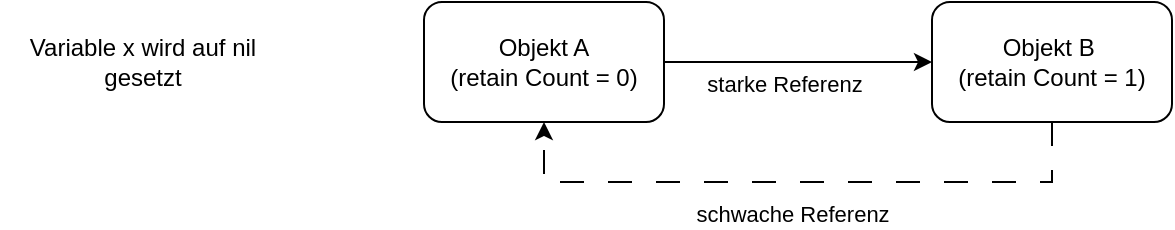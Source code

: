 <mxfile version="24.7.5">
  <diagram name="Seite-1" id="GG33hVvD4Mq270kR2WXx">
    <mxGraphModel dx="1114" dy="788" grid="0" gridSize="10" guides="1" tooltips="1" connect="1" arrows="1" fold="1" page="1" pageScale="1" pageWidth="827" pageHeight="1169" background="none" math="0" shadow="0">
      <root>
        <mxCell id="0" />
        <mxCell id="1" parent="0" />
        <mxCell id="GdJqkF-vg8Bn_CHp2c6F-25" value="&lt;div&gt;Objekt A&lt;/div&gt;&lt;div&gt;(retain Count = 0)&lt;/div&gt;" style="rounded=1;whiteSpace=wrap;html=1;" vertex="1" parent="1">
          <mxGeometry x="274" y="524" width="120" height="60" as="geometry" />
        </mxCell>
        <mxCell id="GdJqkF-vg8Bn_CHp2c6F-26" value="Objekt B&amp;nbsp;&lt;div&gt;(retain Count = 1)&lt;/div&gt;" style="rounded=1;whiteSpace=wrap;html=1;" vertex="1" parent="1">
          <mxGeometry x="528" y="524" width="120" height="60" as="geometry" />
        </mxCell>
        <mxCell id="GdJqkF-vg8Bn_CHp2c6F-27" value="" style="endArrow=classic;html=1;rounded=0;exitX=1;exitY=0.5;exitDx=0;exitDy=0;entryX=0;entryY=0.5;entryDx=0;entryDy=0;" edge="1" parent="1" source="GdJqkF-vg8Bn_CHp2c6F-25" target="GdJqkF-vg8Bn_CHp2c6F-26">
          <mxGeometry width="50" height="50" relative="1" as="geometry">
            <mxPoint x="564" y="844" as="sourcePoint" />
            <mxPoint x="614" y="794" as="targetPoint" />
          </mxGeometry>
        </mxCell>
        <mxCell id="GdJqkF-vg8Bn_CHp2c6F-28" value="&lt;div&gt;starke Referenz&lt;/div&gt;" style="edgeLabel;html=1;align=center;verticalAlign=middle;resizable=0;points=[];labelBackgroundColor=none;" vertex="1" connectable="0" parent="GdJqkF-vg8Bn_CHp2c6F-27">
          <mxGeometry x="-0.133" relative="1" as="geometry">
            <mxPoint x="2" y="11" as="offset" />
          </mxGeometry>
        </mxCell>
        <mxCell id="GdJqkF-vg8Bn_CHp2c6F-29" value="" style="endArrow=classic;html=1;rounded=0;exitX=0.5;exitY=1;exitDx=0;exitDy=0;entryX=0.5;entryY=1;entryDx=0;entryDy=0;dashed=1;dashPattern=12 12;" edge="1" parent="1" source="GdJqkF-vg8Bn_CHp2c6F-26" target="GdJqkF-vg8Bn_CHp2c6F-25">
          <mxGeometry width="50" height="50" relative="1" as="geometry">
            <mxPoint x="564" y="844" as="sourcePoint" />
            <mxPoint x="614" y="794" as="targetPoint" />
            <Array as="points">
              <mxPoint x="588" y="614" />
              <mxPoint x="424" y="614" />
              <mxPoint x="334" y="614" />
            </Array>
          </mxGeometry>
        </mxCell>
        <mxCell id="GdJqkF-vg8Bn_CHp2c6F-30" value="schwache Referenz" style="edgeLabel;html=1;align=center;verticalAlign=middle;resizable=0;points=[];labelBackgroundColor=none;" vertex="1" connectable="0" parent="GdJqkF-vg8Bn_CHp2c6F-29">
          <mxGeometry x="-0.1" y="-1" relative="1" as="geometry">
            <mxPoint x="-19" y="17" as="offset" />
          </mxGeometry>
        </mxCell>
        <mxCell id="GdJqkF-vg8Bn_CHp2c6F-31" value="Variable x wird auf nil gesetzt" style="text;html=1;align=center;verticalAlign=middle;whiteSpace=wrap;rounded=0;" vertex="1" parent="1">
          <mxGeometry x="62" y="538" width="143" height="32" as="geometry" />
        </mxCell>
      </root>
    </mxGraphModel>
  </diagram>
</mxfile>
